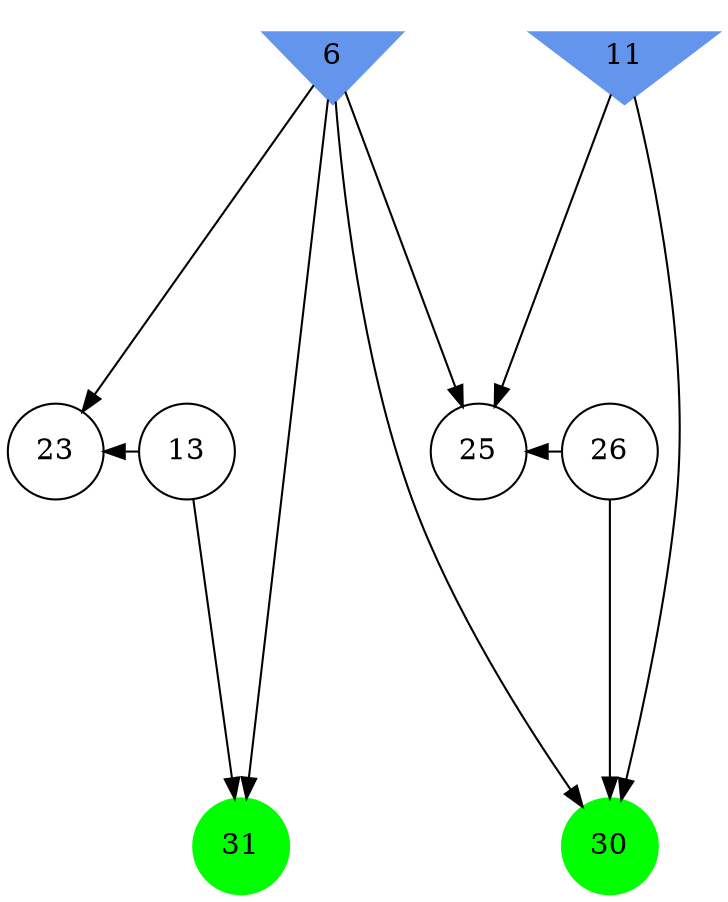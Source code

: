 digraph brain {
	ranksep=2.0;
	6 [shape=invtriangle,style=filled,color=cornflowerblue];
	11 [shape=invtriangle,style=filled,color=cornflowerblue];
	13 [shape=circle,color=black];
	23 [shape=circle,color=black];
	25 [shape=circle,color=black];
	26 [shape=circle,color=black];
	30 [shape=circle,style=filled,color=green];
	31 [shape=circle,style=filled,color=green];
	6	->	25;
	6	->	30;
	26	->	25;
	26	->	30;
	11	->	25;
	11	->	30;
	6	->	31;
	6	->	23;
	13	->	31;
	13	->	23;
	{ rank=same; 6; 11; }
	{ rank=same; 13; 23; 25; 26; }
	{ rank=same; 30; 31; }
}
